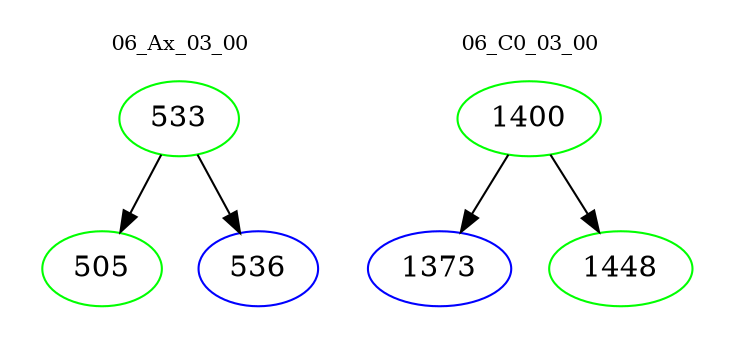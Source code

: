 digraph{
subgraph cluster_0 {
color = white
label = "06_Ax_03_00";
fontsize=10;
T0_533 [label="533", color="green"]
T0_533 -> T0_505 [color="black"]
T0_505 [label="505", color="green"]
T0_533 -> T0_536 [color="black"]
T0_536 [label="536", color="blue"]
}
subgraph cluster_1 {
color = white
label = "06_C0_03_00";
fontsize=10;
T1_1400 [label="1400", color="green"]
T1_1400 -> T1_1373 [color="black"]
T1_1373 [label="1373", color="blue"]
T1_1400 -> T1_1448 [color="black"]
T1_1448 [label="1448", color="green"]
}
}

